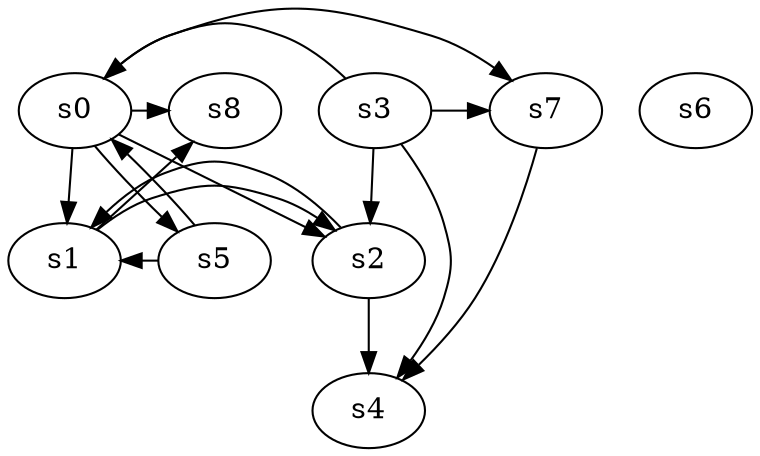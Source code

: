 digraph game_0653_complex_9 {
    s0 [name="s0", player=0, target=1];
    s1 [name="s1", player=1];
    s2 [name="s2", player=0];
    s3 [name="s3", player=1];
    s4 [name="s4", player=1];
    s5 [name="s5", player=1];
    s6 [name="s6", player=0];
    s7 [name="s7", player=0];
    s8 [name="s8", player=1];

    s0 -> s1;
    s0 -> s2;
    s0 -> s5;
    s0 -> s7 [constraint="time % 2 == 0 || time % 2 == 1"];
    s0 -> s8 [constraint="time == 0 || time == 2 || time == 9 || time == 11 || time == 13"];
    s1 -> s2 [constraint="time % 5 == 2 || time % 3 == 0"];
    s1 -> s8 [constraint="time % 3 == 1 || time % 5 == 3"];
    s2 -> s1 [constraint="time == 0 || time == 1 || time == 9 || time == 15 || time == 18"];
    s2 -> s4;
    s3 -> s0 [constraint="!(time % 4 == 1)"];
    s3 -> s2;
    s3 -> s4 [constraint="time % 5 == 1"];
    s3 -> s7 [constraint="!(time % 3 == 2)"];
    s5 -> s0 [constraint="time == 10 || time == 20 || time == 24"];
    s5 -> s1 [constraint="!(time % 3 == 1)"];
    s7 -> s4 [constraint="time == 1 || time == 9 || time == 16 || time == 19"];
}

